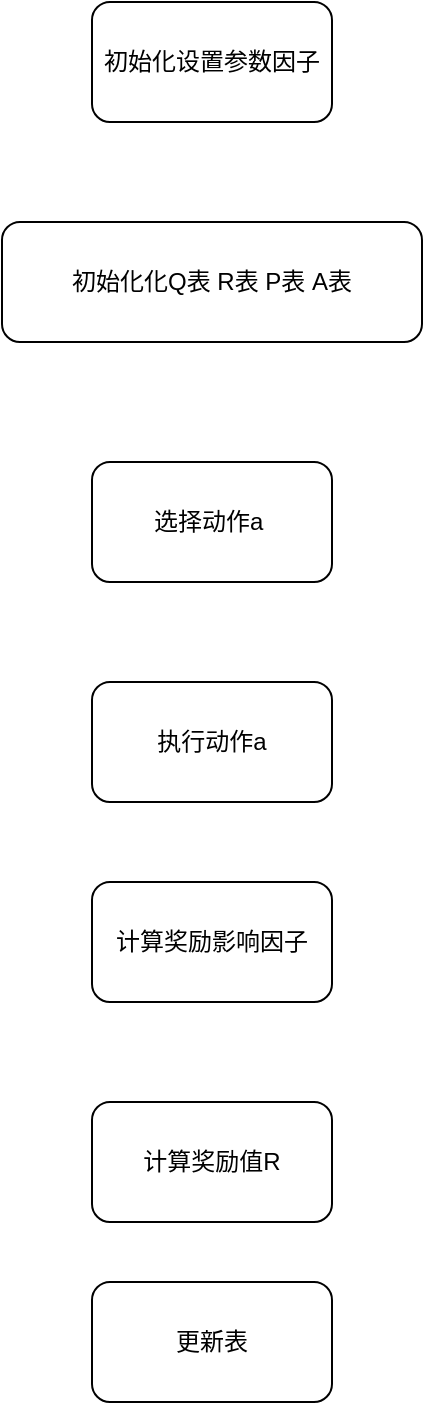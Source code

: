 <mxfile version="15.5.8" type="github">
  <diagram id="E2XHpv-KZXUMiO-KORbd" name="Page-1">
    <mxGraphModel dx="1422" dy="706" grid="1" gridSize="10" guides="1" tooltips="1" connect="1" arrows="1" fold="1" page="1" pageScale="1" pageWidth="827" pageHeight="1169" math="0" shadow="0">
      <root>
        <mxCell id="0" />
        <mxCell id="1" parent="0" />
        <mxCell id="V5rkbNTQcQsLUcfA7pde-3" value="初始化设置参数因子" style="rounded=1;whiteSpace=wrap;html=1;" parent="1" vertex="1">
          <mxGeometry x="294" y="70" width="120" height="60" as="geometry" />
        </mxCell>
        <mxCell id="kovAo3_g1AgbrA-oMjsM-1" value="初始化化Q表 R表 P表 A表" style="rounded=1;whiteSpace=wrap;html=1;" vertex="1" parent="1">
          <mxGeometry x="249" y="180" width="210" height="60" as="geometry" />
        </mxCell>
        <mxCell id="kovAo3_g1AgbrA-oMjsM-2" value="选择动作a&amp;nbsp;" style="rounded=1;whiteSpace=wrap;html=1;" vertex="1" parent="1">
          <mxGeometry x="294" y="300" width="120" height="60" as="geometry" />
        </mxCell>
        <mxCell id="kovAo3_g1AgbrA-oMjsM-5" value="执行动作a" style="rounded=1;whiteSpace=wrap;html=1;" vertex="1" parent="1">
          <mxGeometry x="294" y="410" width="120" height="60" as="geometry" />
        </mxCell>
        <mxCell id="kovAo3_g1AgbrA-oMjsM-6" value="计算奖励影响因子" style="rounded=1;whiteSpace=wrap;html=1;" vertex="1" parent="1">
          <mxGeometry x="294" y="510" width="120" height="60" as="geometry" />
        </mxCell>
        <mxCell id="kovAo3_g1AgbrA-oMjsM-7" value="计算奖励值R" style="rounded=1;whiteSpace=wrap;html=1;" vertex="1" parent="1">
          <mxGeometry x="294" y="620" width="120" height="60" as="geometry" />
        </mxCell>
        <mxCell id="kovAo3_g1AgbrA-oMjsM-8" value="更新表" style="rounded=1;whiteSpace=wrap;html=1;" vertex="1" parent="1">
          <mxGeometry x="294" y="710" width="120" height="60" as="geometry" />
        </mxCell>
      </root>
    </mxGraphModel>
  </diagram>
</mxfile>
